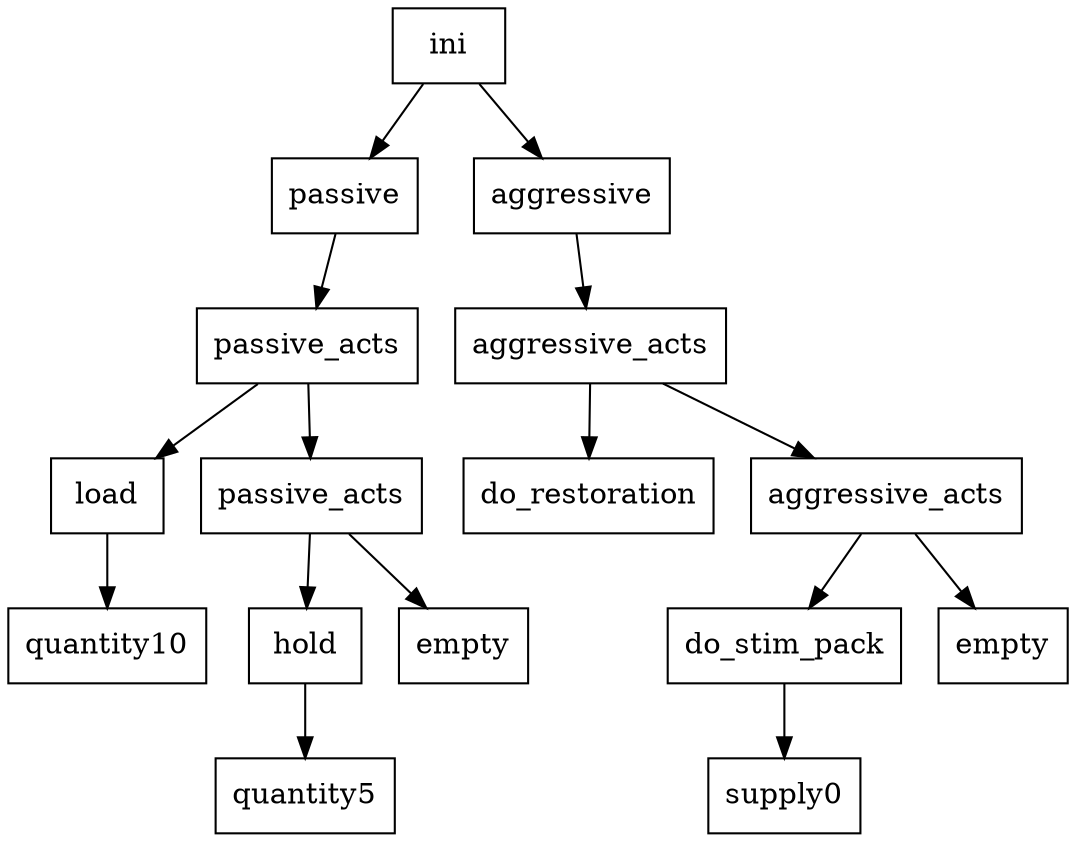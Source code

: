 digraph g {
graph [ordering=out];
node [shape=rectangle];
n[label = "ini"];
n0[label = "passive"];
n00[label = "passive_acts"];
n000[label = "load"];
n0000[label = "quantity10"];
n000 -> n0000;
n00 -> n000;
n001[label = "passive_acts"];
n0010[label = "hold"];
n00100[label = "quantity5"];
n0010 -> n00100;
n001 -> n0010;
n0011[label = "empty"];
n001 -> n0011;
n00 -> n001;
n0 -> n00;
n -> n0;
n1[label = "aggressive"];
n10[label = "aggressive_acts"];
n100[label = "do_restoration"];
n10 -> n100;
n101[label = "aggressive_acts"];
n1010[label = "do_stim_pack"];
n10100[label = "supply0"];
n1010 -> n10100;
n101 -> n1010;
n1011[label = "empty"];
n101 -> n1011;
n10 -> n101;
n1 -> n10;
n -> n1;
}

